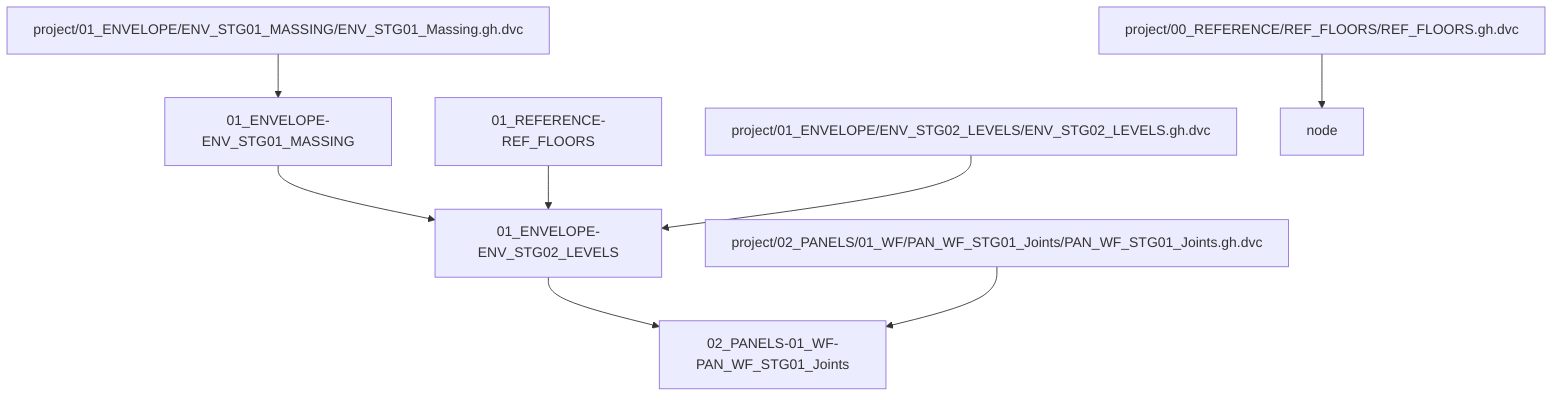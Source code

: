 flowchart TD
	node1["01_ENVELOPE-ENV_STG01_MASSING"]
	node2["01_ENVELOPE-ENV_STG02_LEVELS"]
	node3["01_REFERENCE-REF_FLOORS"]
	node4["02_PANELS-01_WF-PAN_WF_STG01_Joints"]
	node5["project/00_REFERENCE/REF_FLOORS/REF_FLOORS.gh.dvc"]
	node6["project/01_ENVELOPE/ENV_STG01_MASSING/ENV_STG01_Massing.gh.dvc"]
	node7["project/01_ENVELOPE/ENV_STG02_LEVELS/ENV_STG02_LEVELS.gh.dvc"]
	node8["project/02_PANELS/01_WF/PAN_WF_STG01_Joints/PAN_WF_STG01_Joints.gh.dvc"]
	node1-->node2
	node2-->node4
	node3-->node2
	node5-->node
	node6-->node1
	node7-->node2
	node8-->node4